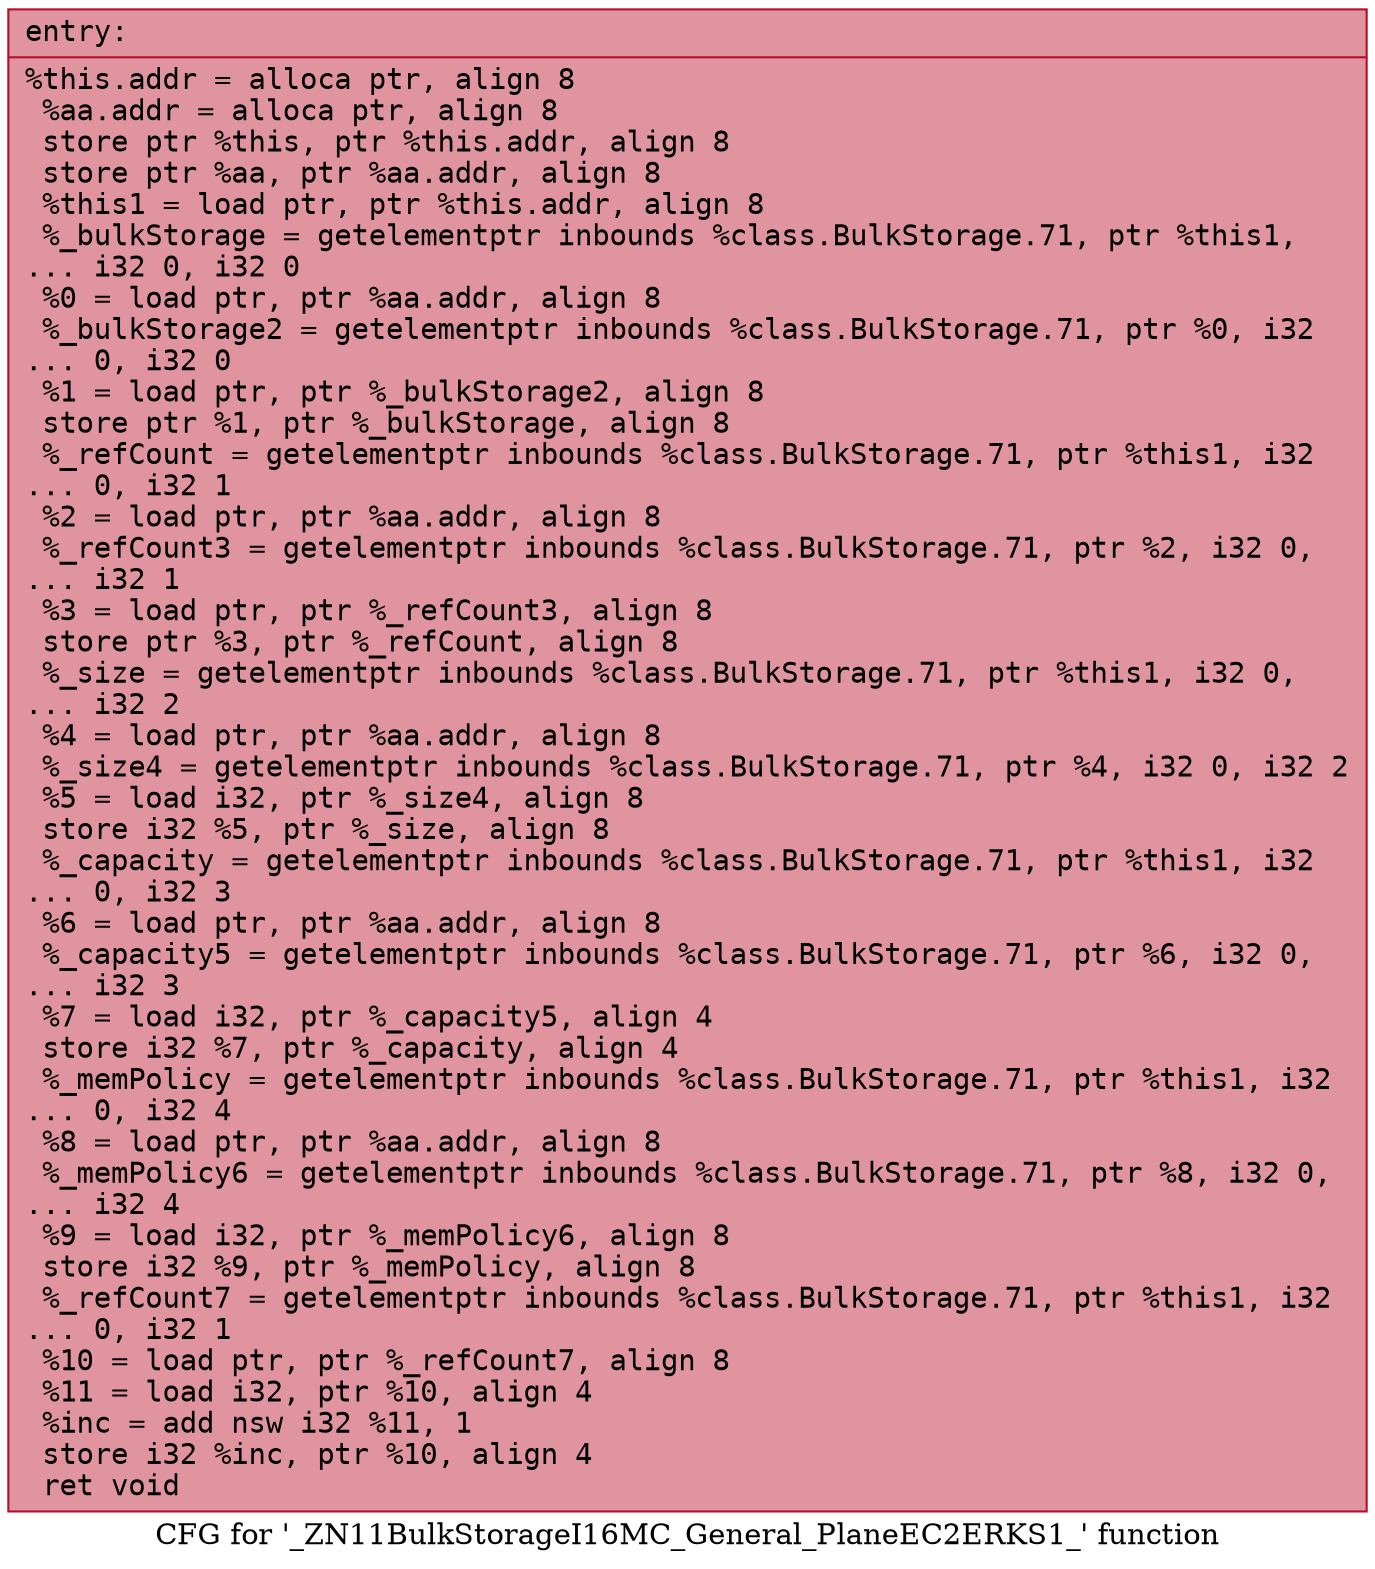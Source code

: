 digraph "CFG for '_ZN11BulkStorageI16MC_General_PlaneEC2ERKS1_' function" {
	label="CFG for '_ZN11BulkStorageI16MC_General_PlaneEC2ERKS1_' function";

	Node0x55dab48da510 [shape=record,color="#b70d28ff", style=filled, fillcolor="#b70d2870" fontname="Courier",label="{entry:\l|  %this.addr = alloca ptr, align 8\l  %aa.addr = alloca ptr, align 8\l  store ptr %this, ptr %this.addr, align 8\l  store ptr %aa, ptr %aa.addr, align 8\l  %this1 = load ptr, ptr %this.addr, align 8\l  %_bulkStorage = getelementptr inbounds %class.BulkStorage.71, ptr %this1,\l... i32 0, i32 0\l  %0 = load ptr, ptr %aa.addr, align 8\l  %_bulkStorage2 = getelementptr inbounds %class.BulkStorage.71, ptr %0, i32\l... 0, i32 0\l  %1 = load ptr, ptr %_bulkStorage2, align 8\l  store ptr %1, ptr %_bulkStorage, align 8\l  %_refCount = getelementptr inbounds %class.BulkStorage.71, ptr %this1, i32\l... 0, i32 1\l  %2 = load ptr, ptr %aa.addr, align 8\l  %_refCount3 = getelementptr inbounds %class.BulkStorage.71, ptr %2, i32 0,\l... i32 1\l  %3 = load ptr, ptr %_refCount3, align 8\l  store ptr %3, ptr %_refCount, align 8\l  %_size = getelementptr inbounds %class.BulkStorage.71, ptr %this1, i32 0,\l... i32 2\l  %4 = load ptr, ptr %aa.addr, align 8\l  %_size4 = getelementptr inbounds %class.BulkStorage.71, ptr %4, i32 0, i32 2\l  %5 = load i32, ptr %_size4, align 8\l  store i32 %5, ptr %_size, align 8\l  %_capacity = getelementptr inbounds %class.BulkStorage.71, ptr %this1, i32\l... 0, i32 3\l  %6 = load ptr, ptr %aa.addr, align 8\l  %_capacity5 = getelementptr inbounds %class.BulkStorage.71, ptr %6, i32 0,\l... i32 3\l  %7 = load i32, ptr %_capacity5, align 4\l  store i32 %7, ptr %_capacity, align 4\l  %_memPolicy = getelementptr inbounds %class.BulkStorage.71, ptr %this1, i32\l... 0, i32 4\l  %8 = load ptr, ptr %aa.addr, align 8\l  %_memPolicy6 = getelementptr inbounds %class.BulkStorage.71, ptr %8, i32 0,\l... i32 4\l  %9 = load i32, ptr %_memPolicy6, align 8\l  store i32 %9, ptr %_memPolicy, align 8\l  %_refCount7 = getelementptr inbounds %class.BulkStorage.71, ptr %this1, i32\l... 0, i32 1\l  %10 = load ptr, ptr %_refCount7, align 8\l  %11 = load i32, ptr %10, align 4\l  %inc = add nsw i32 %11, 1\l  store i32 %inc, ptr %10, align 4\l  ret void\l}"];
}
